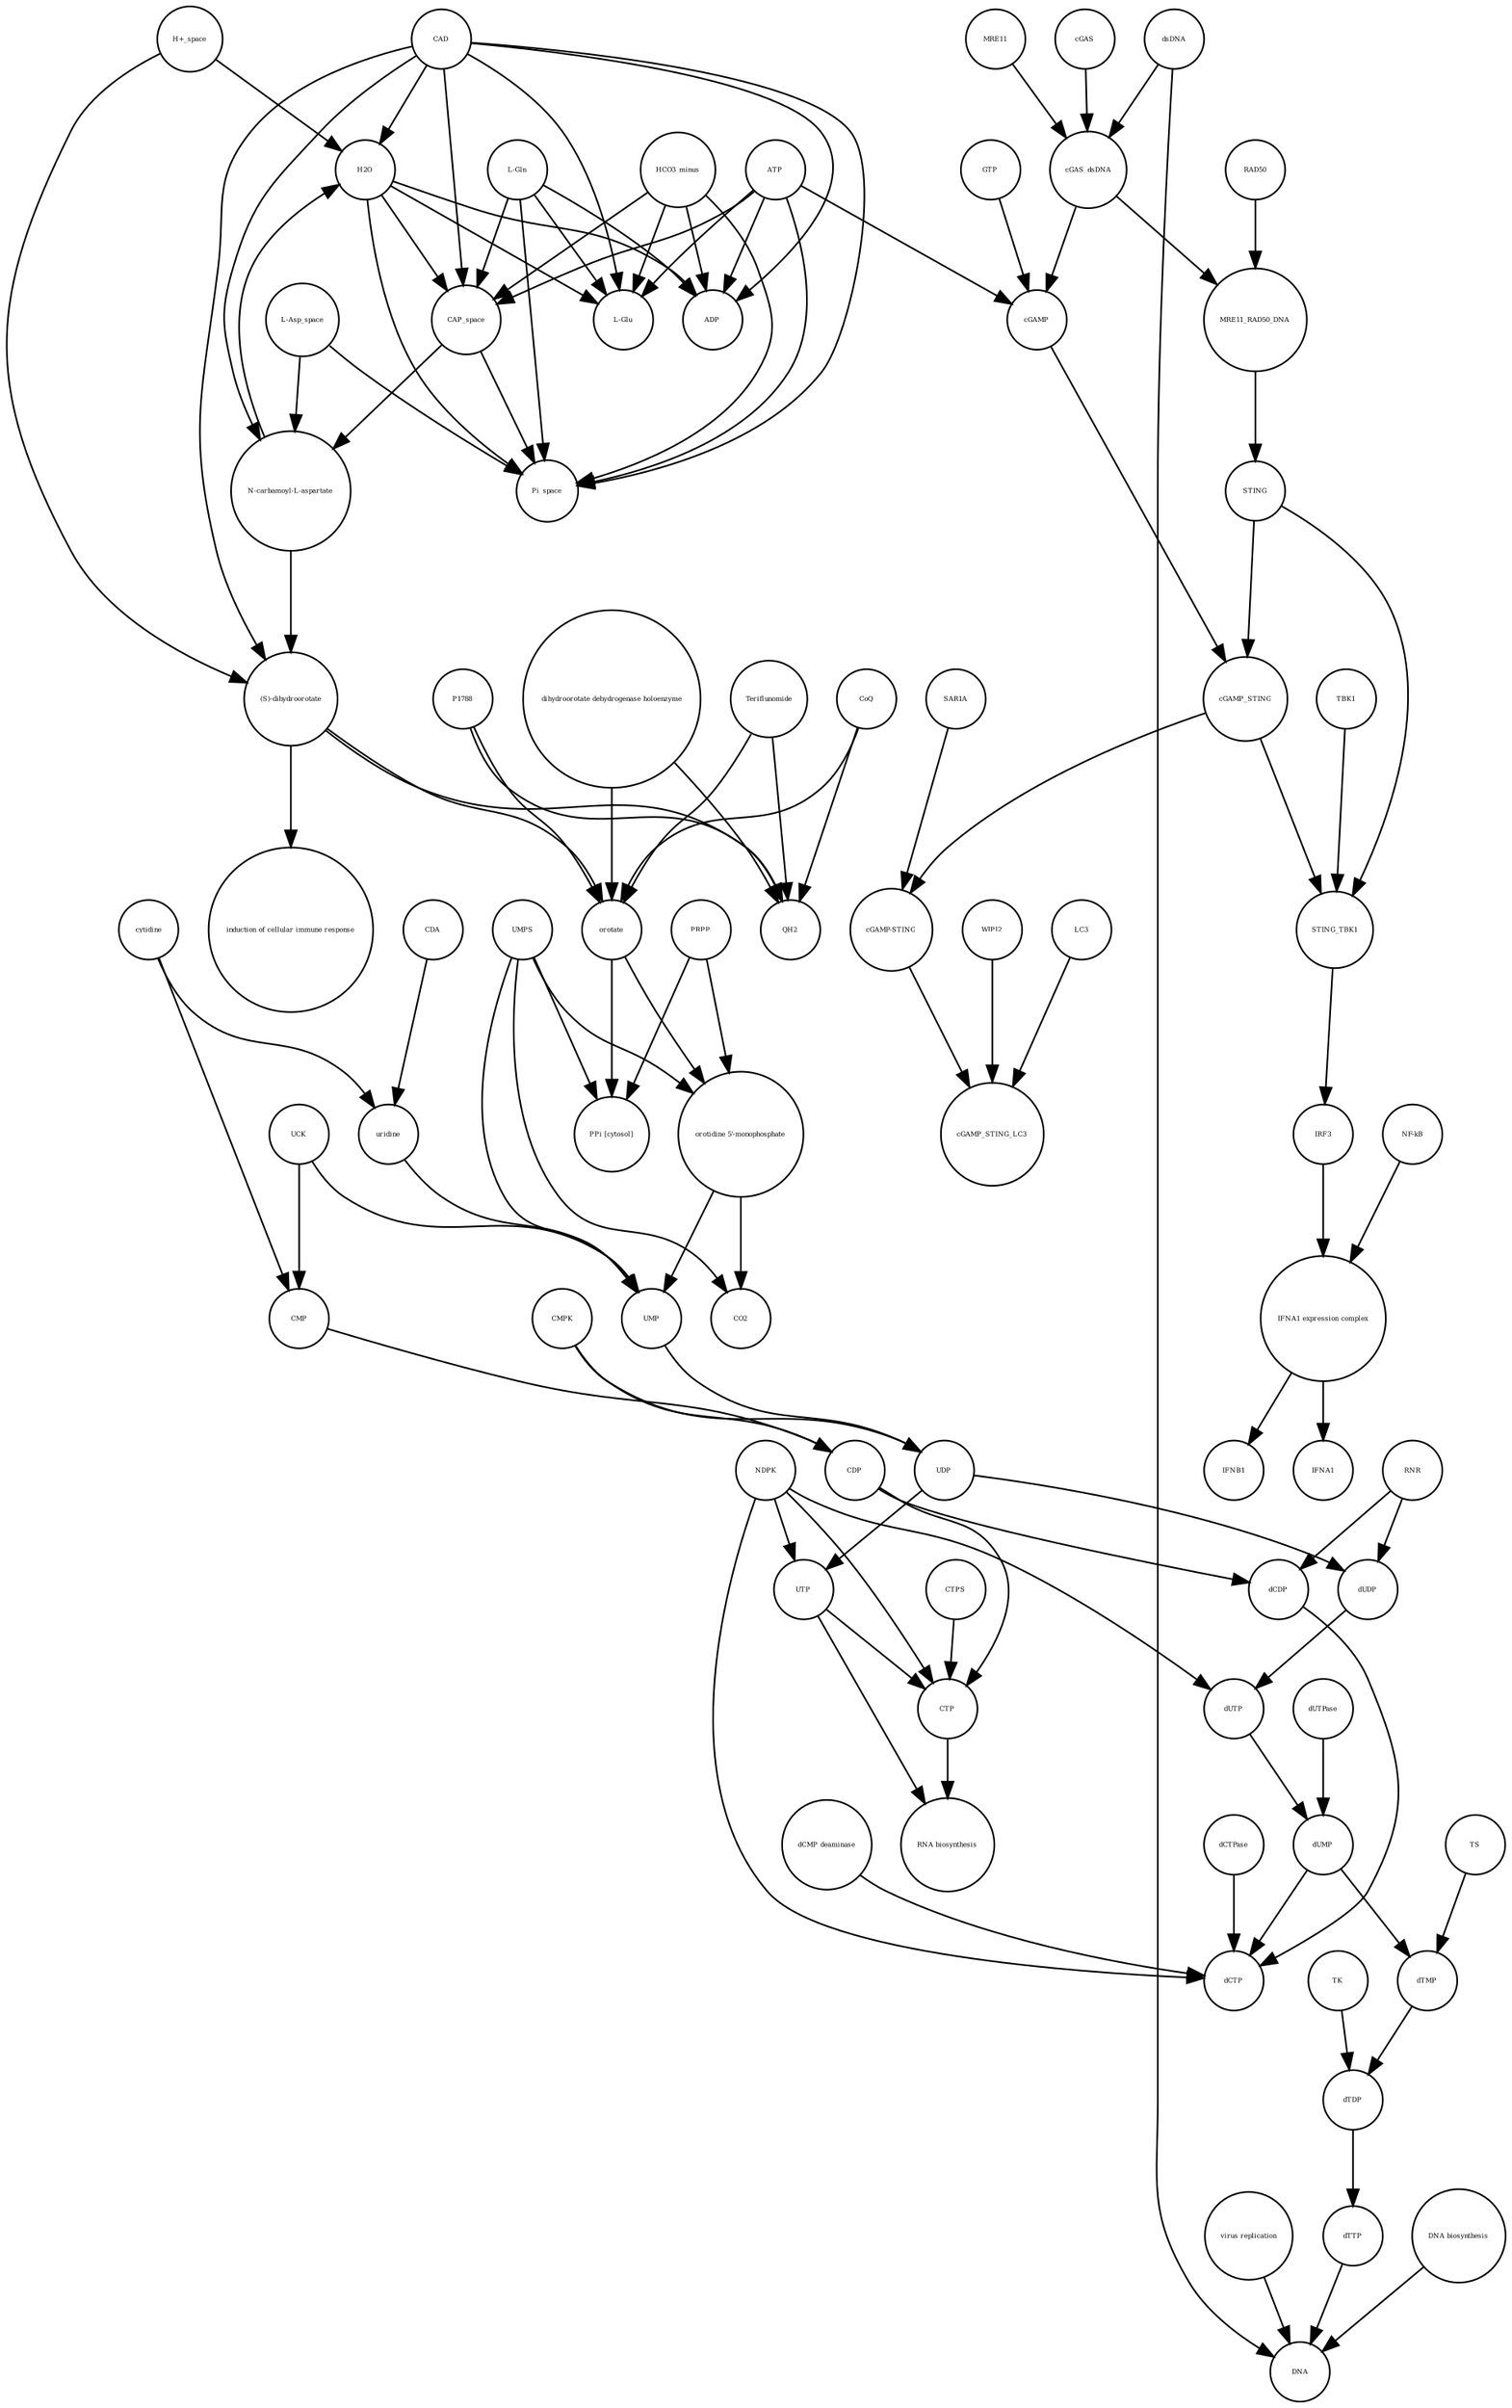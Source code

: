 strict digraph  {
UTP [annotation="", bipartite=0, cls="simple chemical", fontsize=4, label=UTP, shape=circle];
"RNA biosynthesis" [annotation="urn_miriam_obo.go_GO%3A0032774", bipartite=0, cls=phenotype, fontsize=4, label="RNA biosynthesis", shape=circle];
CTP [annotation="", bipartite=0, cls="simple chemical", fontsize=4, label=CTP, shape=circle];
"(S)-dihydroorotate" [annotation="", bipartite=0, cls="simple chemical", fontsize=4, label="(S)-dihydroorotate", shape=circle];
"induction of cellular immune response" [annotation="", bipartite=0, cls=phenotype, fontsize=4, label="induction of cellular immune response", shape=circle];
ADP [annotation="", bipartite=0, cls="simple chemical", fontsize=4, label=ADP, shape=circle];
CTPS [annotation="", bipartite=0, cls=macromolecule, fontsize=4, label=CTPS, shape=circle];
"cGAMP-STING" [annotation="", bipartite=0, cls=complex, fontsize=4, label="cGAMP-STING", shape=circle];
cGAS [annotation="", bipartite=0, cls=macromolecule, fontsize=4, label=cGAS, shape=circle];
IFNA1 [annotation="", bipartite=0, cls="nucleic acid feature", fontsize=4, label=IFNA1, shape=circle];
"IFNA1 expression complex" [annotation="", bipartite=0, cls=complex, fontsize=4, label="IFNA1 expression complex", shape=circle];
CO2 [annotation="", bipartite=0, cls="simple chemical", fontsize=4, label=CO2, shape=circle];
dUTP [annotation="", bipartite=0, cls="simple chemical", fontsize=4, label=dUTP, shape=circle];
WIPI2 [annotation="", bipartite=0, cls=macromolecule, fontsize=4, label=WIPI2, shape=circle];
"dCMP deaminase" [annotation="", bipartite=0, cls=macromolecule, fontsize=4, label="dCMP deaminase", shape=circle];
cGAMP_STING [annotation="", bipartite=0, cls=complex, fontsize=4, label=cGAMP_STING, shape=circle];
cytidine [annotation="", bipartite=0, cls="simple chemical", fontsize=4, label=cytidine, shape=circle];
NDPK [annotation="", bipartite=0, cls=macromolecule, fontsize=4, label=NDPK, shape=circle];
"NF-kB" [annotation="", bipartite=0, cls=complex, fontsize=4, label="NF-kB", shape=circle];
DNA [annotation="", bipartite=0, cls="nucleic acid feature", fontsize=4, label=DNA, shape=circle];
dsDNA [annotation="", bipartite=0, cls="simple chemical", fontsize=4, label=dsDNA, shape=circle];
Teriflunomide [annotation="", bipartite=0, cls="simple chemical", fontsize=4, label=Teriflunomide, shape=circle];
"L-Gln" [annotation="", bipartite=0, cls="simple chemical", fontsize=4, label="L-Gln", shape=circle];
"virus replication" [annotation="", bipartite=0, cls=phenotype, fontsize=4, label="virus replication", shape=circle];
cGAMP [annotation="", bipartite=0, cls="simple chemical", fontsize=4, label=cGAMP, shape=circle];
"PPi [cytosol]" [annotation="", bipartite=0, cls="simple chemical", fontsize=4, label="PPi [cytosol]", shape=circle];
CoQ [annotation="", bipartite=0, cls="simple chemical", fontsize=4, label=CoQ, shape=circle];
dCTP [annotation="", bipartite=0, cls="simple chemical", fontsize=4, label=dCTP, shape=circle];
TK [annotation="", bipartite=0, cls=macromolecule, fontsize=4, label=TK, shape=circle];
UMPS [annotation="", bipartite=0, cls="macromolecule multimer", fontsize=4, label=UMPS, shape=circle];
H2O [annotation="", bipartite=0, cls="simple chemical", fontsize=4, label=H2O, shape=circle];
"L-Glu" [annotation="", bipartite=0, cls="simple chemical", fontsize=4, label="L-Glu", shape=circle];
IRF3 [annotation="", bipartite=0, cls="macromolecule multimer", fontsize=4, label=IRF3, shape=circle];
"H+_space" [annotation="", bipartite=0, cls="simple chemical", fontsize=4, label="H+_space", shape=circle];
orotate [annotation="", bipartite=0, cls="simple chemical", fontsize=4, label=orotate, shape=circle];
CMPK [annotation="", bipartite=0, cls=macromolecule, fontsize=4, label=CMPK, shape=circle];
STING_TBK1 [annotation="", bipartite=0, cls=complex, fontsize=4, label=STING_TBK1, shape=circle];
dUTPase [annotation="", bipartite=0, cls=macromolecule, fontsize=4, label=dUTPase, shape=circle];
TBK1 [annotation="", bipartite=0, cls=macromolecule, fontsize=4, label=TBK1, shape=circle];
ATP [annotation="", bipartite=0, cls="simple chemical", fontsize=4, label=ATP, shape=circle];
QH2 [annotation="", bipartite=0, cls="simple chemical", fontsize=4, label=QH2, shape=circle];
UDP [annotation="", bipartite=0, cls="simple chemical", fontsize=4, label=UDP, shape=circle];
CAD [annotation="", bipartite=0, cls=macromolecule, fontsize=4, label=CAD, shape=circle];
HCO3_minus [annotation="", bipartite=0, cls="simple chemical", fontsize=4, label=HCO3_minus, shape=circle];
GTP [annotation="", bipartite=0, cls="simple chemical", fontsize=4, label=GTP, shape=circle];
cGAMP_STING_LC3 [annotation="", bipartite=0, cls=complex, fontsize=4, label=cGAMP_STING_LC3, shape=circle];
cGAS_dsDNA [annotation="", bipartite=0, cls=complex, fontsize=4, label=cGAS_dsDNA, shape=circle];
UCK [annotation="", bipartite=0, cls=macromolecule, fontsize=4, label=UCK, shape=circle];
dCDP [annotation="", bipartite=0, cls="simple chemical", fontsize=4, label=dCDP, shape=circle];
dTTP [annotation="", bipartite=0, cls="simple chemical", fontsize=4, label=dTTP, shape=circle];
dCTPase [annotation="", bipartite=0, cls=macromolecule, fontsize=4, label=dCTPase, shape=circle];
"orotidine 5'-monophosphate" [annotation="", bipartite=0, cls="simple chemical", fontsize=4, label="orotidine 5'-monophosphate", shape=circle];
dTMP [annotation="", bipartite=0, cls="simple chemical", fontsize=4, label=dTMP, shape=circle];
"N-carbamoyl-L-aspartate" [annotation="", bipartite=0, cls="simple chemical", fontsize=4, label="N-carbamoyl-L-aspartate", shape=circle];
STING [annotation="", bipartite=0, cls="macromolecule multimer", fontsize=4, label=STING, shape=circle];
CAP_space [annotation="", bipartite=0, cls="simple chemical", fontsize=4, label=CAP_space, shape=circle];
MRE11 [annotation="", bipartite=0, cls="macromolecule multimer", fontsize=4, label=MRE11, shape=circle];
dUDP [annotation="", bipartite=0, cls="simple chemical", fontsize=4, label=dUDP, shape=circle];
"L-Asp_space" [annotation="", bipartite=0, cls="simple chemical", fontsize=4, label="L-Asp_space", shape=circle];
CMP [annotation="", bipartite=0, cls="simple chemical", fontsize=4, label=CMP, shape=circle];
MRE11_RAD50_DNA [annotation="", bipartite=0, cls=complex, fontsize=4, label=MRE11_RAD50_DNA, shape=circle];
TS [annotation="", bipartite=0, cls=macromolecule, fontsize=4, label=TS, shape=circle];
LC3 [annotation="", bipartite=0, cls=macromolecule, fontsize=4, label=LC3, shape=circle];
CDA [annotation="", bipartite=0, cls=macromolecule, fontsize=4, label=CDA, shape=circle];
RAD50 [annotation="", bipartite=0, cls="macromolecule multimer", fontsize=4, label=RAD50, shape=circle];
P1788 [annotation="", bipartite=0, cls="simple chemical", fontsize=4, label=P1788, shape=circle];
Pi_space [annotation="", bipartite=0, cls="simple chemical", fontsize=4, label=Pi_space, shape=circle];
UMP [annotation="", bipartite=0, cls="simple chemical", fontsize=4, label=UMP, shape=circle];
IFNB1 [annotation="", bipartite=0, cls="nucleic acid feature", fontsize=4, label=IFNB1, shape=circle];
uridine [annotation="", bipartite=0, cls="simple chemical", fontsize=4, label=uridine, shape=circle];
PRPP [annotation="", bipartite=0, cls="simple chemical", fontsize=4, label=PRPP, shape=circle];
dTDP [annotation="", bipartite=0, cls="simple chemical", fontsize=4, label=dTDP, shape=circle];
SAR1A [annotation="", bipartite=0, cls=macromolecule, fontsize=4, label=SAR1A, shape=circle];
RNR [annotation="", bipartite=0, cls=macromolecule, fontsize=4, label=RNR, shape=circle];
"DNA biosynthesis" [annotation="urn_miriam_obo.go_GO%3A0071897", bipartite=0, cls=phenotype, fontsize=4, label="DNA biosynthesis", shape=circle];
dUMP [annotation="", bipartite=0, cls="simple chemical", fontsize=4, label=dUMP, shape=circle];
CDP [annotation="", bipartite=0, cls="simple chemical", fontsize=4, label=CDP, shape=circle];
"dihydroorotate dehydrogenase holoenzyme" [annotation="", bipartite=0, cls="simple chemical", fontsize=4, label="dihydroorotate dehydrogenase holoenzyme", shape=circle];
UTP -> "RNA biosynthesis"  [annotation="", interaction_type="necessary stimulation"];
UTP -> CTP  [annotation="", interaction_type=production];
CTP -> "RNA biosynthesis"  [annotation="", interaction_type="necessary stimulation"];
"(S)-dihydroorotate" -> "induction of cellular immune response"  [annotation="", interaction_type="necessary stimulation"];
"(S)-dihydroorotate" -> orotate  [annotation="", interaction_type=production];
"(S)-dihydroorotate" -> QH2  [annotation="", interaction_type=production];
CTPS -> CTP  [annotation="", interaction_type=catalysis];
"cGAMP-STING" -> cGAMP_STING_LC3  [annotation="", interaction_type=production];
cGAS -> cGAS_dsDNA  [annotation="", interaction_type=production];
"IFNA1 expression complex" -> IFNA1  [annotation="", interaction_type=stimulation];
"IFNA1 expression complex" -> IFNB1  [annotation="", interaction_type=stimulation];
dUTP -> dUMP  [annotation="", interaction_type=production];
WIPI2 -> cGAMP_STING_LC3  [annotation="", interaction_type=catalysis];
"dCMP deaminase" -> dCTP  [annotation="", interaction_type=catalysis];
cGAMP_STING -> STING_TBK1  [annotation="", interaction_type=production];
cGAMP_STING -> "cGAMP-STING"  [annotation="", interaction_type=production];
cytidine -> uridine  [annotation="", interaction_type=production];
cytidine -> CMP  [annotation="", interaction_type=production];
NDPK -> UTP  [annotation="", interaction_type=catalysis];
NDPK -> dUTP  [annotation="", interaction_type=catalysis];
NDPK -> CTP  [annotation="", interaction_type=catalysis];
NDPK -> dCTP  [annotation="", interaction_type=catalysis];
"NF-kB" -> "IFNA1 expression complex"  [annotation="", interaction_type=production];
dsDNA -> cGAS_dsDNA  [annotation="", interaction_type=production];
dsDNA -> DNA  [annotation="", interaction_type=production];
Teriflunomide -> orotate  [annotation=urn_miriam_reactome_REACT_1698, interaction_type=inhibition];
Teriflunomide -> QH2  [annotation=urn_miriam_reactome_REACT_1698, interaction_type=inhibition];
"L-Gln" -> "L-Glu"  [annotation="", interaction_type=production];
"L-Gln" -> ADP  [annotation="", interaction_type=production];
"L-Gln" -> Pi_space  [annotation="", interaction_type=production];
"L-Gln" -> CAP_space  [annotation="", interaction_type=production];
"virus replication" -> DNA  [annotation="", interaction_type=inhibition];
cGAMP -> cGAMP_STING  [annotation="", interaction_type=production];
CoQ -> orotate  [annotation="", interaction_type=production];
CoQ -> QH2  [annotation="", interaction_type=production];
TK -> dTDP  [annotation="", interaction_type=catalysis];
UMPS -> CO2  [annotation=urn_miriam_reactome_REACT_1698, interaction_type=catalysis];
UMPS -> UMP  [annotation=urn_miriam_reactome_REACT_1698, interaction_type=catalysis];
UMPS -> "orotidine 5'-monophosphate"  [annotation=urn_miriam_reactome_REACT_1698, interaction_type=catalysis];
UMPS -> "PPi [cytosol]"  [annotation=urn_miriam_reactome_REACT_1698, interaction_type=catalysis];
H2O -> "L-Glu"  [annotation="", interaction_type=production];
H2O -> ADP  [annotation="", interaction_type=production];
H2O -> Pi_space  [annotation="", interaction_type=production];
H2O -> CAP_space  [annotation="", interaction_type=production];
IRF3 -> "IFNA1 expression complex"  [annotation="", interaction_type=production];
"H+_space" -> H2O  [annotation="", interaction_type=production];
"H+_space" -> "(S)-dihydroorotate"  [annotation="", interaction_type=production];
orotate -> "orotidine 5'-monophosphate"  [annotation="", interaction_type=production];
orotate -> "PPi [cytosol]"  [annotation="", interaction_type=production];
CMPK -> CDP  [annotation="", interaction_type=catalysis];
CMPK -> UDP  [annotation="", interaction_type=catalysis];
STING_TBK1 -> IRF3  [annotation="", interaction_type=catalysis];
dUTPase -> dUMP  [annotation="", interaction_type=catalysis];
TBK1 -> STING_TBK1  [annotation="", interaction_type=production];
ATP -> cGAMP  [annotation="", interaction_type=production];
ATP -> ADP  [annotation="", interaction_type=production];
ATP -> Pi_space  [annotation="", interaction_type=production];
ATP -> "L-Glu"  [annotation="", interaction_type=production];
ATP -> CAP_space  [annotation="", interaction_type=production];
UDP -> UTP  [annotation="", interaction_type=production];
UDP -> dUDP  [annotation="", interaction_type=production];
CAD -> "(S)-dihydroorotate"  [annotation=urn_miriam_reactome_REACT_1698, interaction_type=catalysis];
CAD -> H2O  [annotation=urn_miriam_reactome_REACT_1698, interaction_type=catalysis];
CAD -> ADP  [annotation=urn_miriam_reactome_REACT_1698, interaction_type=catalysis];
CAD -> Pi_space  [annotation=urn_miriam_reactome_REACT_1698, interaction_type=catalysis];
CAD -> "L-Glu"  [annotation=urn_miriam_reactome_REACT_1698, interaction_type=catalysis];
CAD -> CAP_space  [annotation=urn_miriam_reactome_REACT_1698, interaction_type=catalysis];
CAD -> "N-carbamoyl-L-aspartate"  [annotation=urn_miriam_reactome_REACT_1698, interaction_type=catalysis];
HCO3_minus -> "L-Glu"  [annotation="", interaction_type=production];
HCO3_minus -> ADP  [annotation="", interaction_type=production];
HCO3_minus -> Pi_space  [annotation="", interaction_type=production];
HCO3_minus -> CAP_space  [annotation="", interaction_type=production];
GTP -> cGAMP  [annotation="", interaction_type=production];
cGAS_dsDNA -> cGAMP  [annotation="", interaction_type=catalysis];
cGAS_dsDNA -> MRE11_RAD50_DNA  [annotation="", interaction_type=production];
UCK -> UMP  [annotation="", interaction_type=catalysis];
UCK -> CMP  [annotation="", interaction_type=catalysis];
dCDP -> dCTP  [annotation="", interaction_type=production];
dTTP -> DNA  [annotation="", interaction_type=production];
dCTPase -> dCTP  [annotation="", interaction_type=catalysis];
"orotidine 5'-monophosphate" -> CO2  [annotation="", interaction_type=production];
"orotidine 5'-monophosphate" -> UMP  [annotation="", interaction_type=production];
dTMP -> dTDP  [annotation="", interaction_type=production];
"N-carbamoyl-L-aspartate" -> H2O  [annotation="", interaction_type=production];
"N-carbamoyl-L-aspartate" -> "(S)-dihydroorotate"  [annotation="", interaction_type=production];
STING -> STING_TBK1  [annotation="", interaction_type=production];
STING -> cGAMP_STING  [annotation="", interaction_type=production];
CAP_space -> Pi_space  [annotation="", interaction_type=production];
CAP_space -> "N-carbamoyl-L-aspartate"  [annotation="", interaction_type=production];
MRE11 -> cGAS_dsDNA  [annotation="", interaction_type=production];
dUDP -> dUTP  [annotation="", interaction_type=production];
"L-Asp_space" -> Pi_space  [annotation="", interaction_type=production];
"L-Asp_space" -> "N-carbamoyl-L-aspartate"  [annotation="", interaction_type=production];
CMP -> CDP  [annotation="", interaction_type=production];
MRE11_RAD50_DNA -> STING  [annotation="", interaction_type=catalysis];
TS -> dTMP  [annotation="", interaction_type=catalysis];
LC3 -> cGAMP_STING_LC3  [annotation="", interaction_type=production];
CDA -> uridine  [annotation="", interaction_type=catalysis];
RAD50 -> MRE11_RAD50_DNA  [annotation="", interaction_type=production];
P1788 -> orotate  [annotation=urn_miriam_reactome_REACT_1698, interaction_type=inhibition];
P1788 -> QH2  [annotation=urn_miriam_reactome_REACT_1698, interaction_type=inhibition];
UMP -> UDP  [annotation="", interaction_type=production];
uridine -> UMP  [annotation="", interaction_type=production];
PRPP -> "orotidine 5'-monophosphate"  [annotation="", interaction_type=production];
PRPP -> "PPi [cytosol]"  [annotation="", interaction_type=production];
dTDP -> dTTP  [annotation="", interaction_type=production];
SAR1A -> "cGAMP-STING"  [annotation="", interaction_type=catalysis];
RNR -> dUDP  [annotation="", interaction_type=catalysis];
RNR -> dCDP  [annotation="", interaction_type=catalysis];
"DNA biosynthesis" -> DNA  [annotation="", interaction_type=catalysis];
dUMP -> dCTP  [annotation="", interaction_type=production];
dUMP -> dTMP  [annotation="", interaction_type=production];
CDP -> dCDP  [annotation="", interaction_type=production];
CDP -> CTP  [annotation="", interaction_type=production];
"dihydroorotate dehydrogenase holoenzyme" -> orotate  [annotation=urn_miriam_reactome_REACT_1698, interaction_type=catalysis];
"dihydroorotate dehydrogenase holoenzyme" -> QH2  [annotation=urn_miriam_reactome_REACT_1698, interaction_type=catalysis];
}
